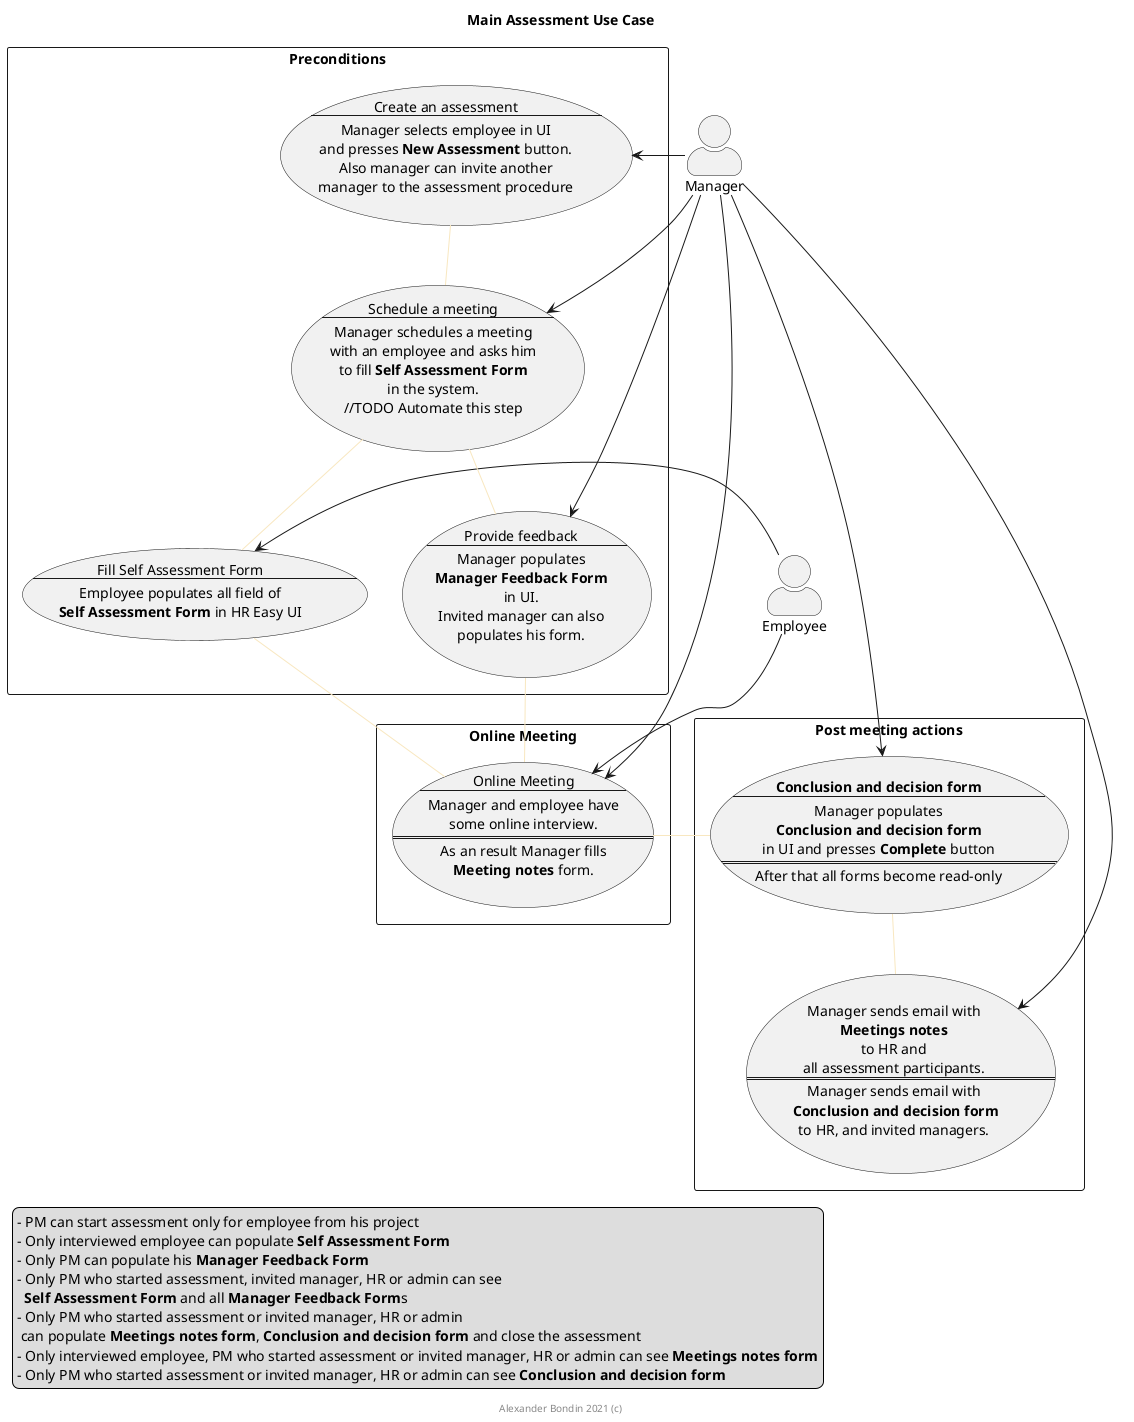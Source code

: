 @startuml
'https://plantuml.com/use-case-diagram
skinparam actorStyle awesome

title Main Assessment Use Case

legend left
- PM can start assessment only for employee from his project
- Only interviewed employee can populate **Self Assessment Form**
- Only PM can populate his **Manager Feedback Form**
- Only PM who started assessment, invited manager, HR or admin can see
  **Self Assessment Form** and all **Manager Feedback Form**s
- Only PM who started assessment or invited manager, HR or admin
 can populate **Meetings notes form**, **Conclusion and decision form** and close the assessment
- Only interviewed employee, PM who started assessment or invited manager, HR or admin can see **Meetings notes form**
- Only PM who started assessment or invited manager, HR or admin can see **Conclusion and decision form**
end legend

footer Alexander Bondin 2021 (c)


:Employee: as empl
:Manager: as man1


rectangle Preconditions {
    usecase create as "
Create an assessment
---
Manager selects employee in UI
and presses **New Assessment** button.
Also manager can invite another
manager to the assessment procedure
"

    usecase notify as "
Schedule a meeting
---
Manager schedules a meeting
with an employee and asks him
to fill **Self Assessment Form**
in the system.
//TODO Automate this step
"

    usecase self as "
Fill Self Assessment Form
---
Employee populates all field of
**Self Assessment Form** in HR Easy UI
"
    usecase feedback as "
Provide feedback
---
Manager populates
**Manager Feedback Form**
in UI.
Invited manager can also
populates his form.
"
}


man1 -> (create)
(create) -- (notify) #Strategy
(notify) -- (self) #Strategy
man1 -> (notify)

empl -> (self)
(notify)--(feedback) #Strategy
man1->(feedback)

rectangle "Online Meeting" {
    usecase meeting as "
    Online Meeting
    ---
    Manager and employee have
    some online interview.
    ===
    As an result Manager fills
    **Meeting notes** form.
    "
}

(self)--(meeting) #Strategy
(feedback)--(meeting) #Strategy

man1->(meeting)
empl->(meeting)

rectangle "Post meeting actions" {
    usecase decision as "
    **Conclusion and decision form**
    ---
    Manager populates
    **Conclusion and decision form**
    in UI and presses **Complete** button
    ===
    After that all forms become read-only
    "

    usecase decisionNotification as "
    Manager sends email with
    **Meetings notes**
    to HR and
    all assessment participants.
    ==
    Manager sends email with
     **Conclusion and decision form**
    to HR, and invited managers.
    "
}

(meeting)-(decision) #Strategy
man1->(decision)
(decision)--(decisionNotification) #Strategy
man1->(decisionNotification)

@enduml